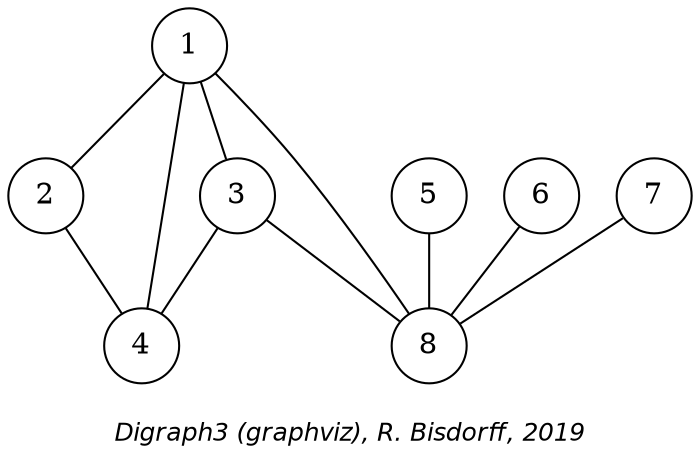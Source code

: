 strict graph G {
graph [ fontname = "Helvetica-Oblique",
 fontsize = 12,
 label = "\nDigraph3 (graphviz), R. Bisdorff, 2019", size="7,7"];
n1 [shape = "circle", label = "1"];
n2 [shape = "circle", label = "2"];
n3 [shape = "circle", label = "3"];
n4 [shape = "circle", label = "4"];
n5 [shape = "circle", label = "5"];
n6 [shape = "circle", label = "6"];
n7 [shape = "circle", label = "7"];
n8 [shape = "circle", label = "8"];
n1-- n2 [dir=both,style="setlinewidth(1)",color=black, arrowhead=none, arrowtail=none] ;
n1-- n3 [dir=both,style="setlinewidth(1)",color=black, arrowhead=none, arrowtail=none] ;
n1-- n4 [dir=both,style="setlinewidth(1)",color=black, arrowhead=none, arrowtail=none] ;
n1-- n8 [dir=both,style="setlinewidth(1)",color=black, arrowhead=none, arrowtail=none] ;
n2-- n4 [dir=both,style="setlinewidth(1)",color=black, arrowhead=none, arrowtail=none] ;
n3-- n4 [dir=both,style="setlinewidth(1)",color=black, arrowhead=none, arrowtail=none] ;
n3-- n8 [dir=both,style="setlinewidth(1)",color=black, arrowhead=none, arrowtail=none] ;
n5-- n8 [dir=both,style="setlinewidth(1)",color=black, arrowhead=none, arrowtail=none] ;
n6-- n8 [dir=both,style="setlinewidth(1)",color=black, arrowhead=none, arrowtail=none] ;
n7-- n8 [dir=both,style="setlinewidth(1)",color=black, arrowhead=none, arrowtail=none] ;
}
